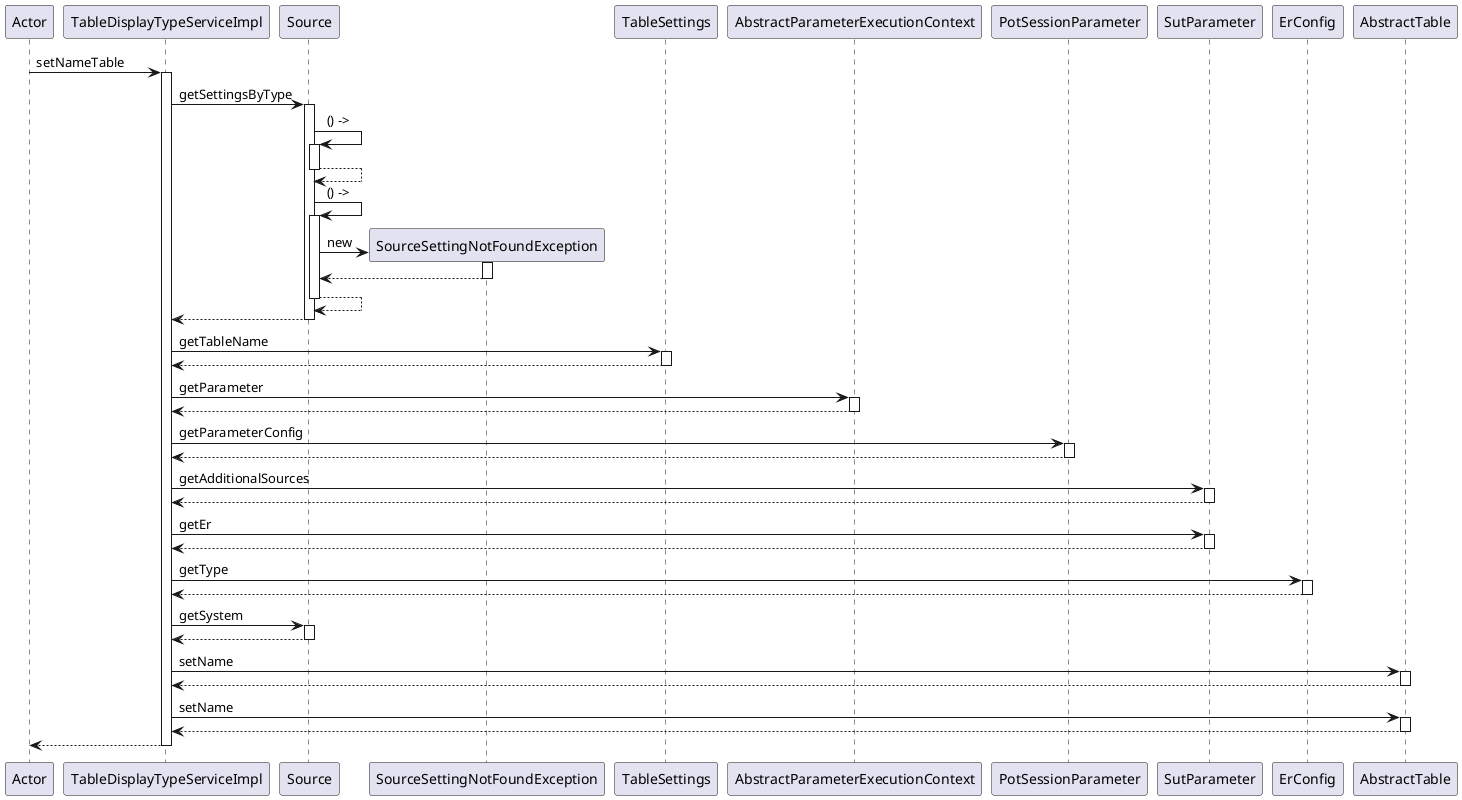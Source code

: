 @startuml
participant Actor
Actor -> TableDisplayTypeServiceImpl : setNameTable
activate TableDisplayTypeServiceImpl
TableDisplayTypeServiceImpl -> Source : getSettingsByType
activate Source
Source -> Source : () ->
activate Source
Source --> Source
deactivate Source
Source -> Source : () ->
activate Source
create SourceSettingNotFoundException
Source -> SourceSettingNotFoundException : new
activate SourceSettingNotFoundException
SourceSettingNotFoundException --> Source
deactivate SourceSettingNotFoundException
Source --> Source
deactivate Source
Source --> TableDisplayTypeServiceImpl
deactivate Source
TableDisplayTypeServiceImpl -> TableSettings : getTableName
activate TableSettings
TableSettings --> TableDisplayTypeServiceImpl
deactivate TableSettings
TableDisplayTypeServiceImpl -> AbstractParameterExecutionContext : getParameter
activate AbstractParameterExecutionContext
AbstractParameterExecutionContext --> TableDisplayTypeServiceImpl
deactivate AbstractParameterExecutionContext
TableDisplayTypeServiceImpl -> PotSessionParameter : getParameterConfig
activate PotSessionParameter
PotSessionParameter --> TableDisplayTypeServiceImpl
deactivate PotSessionParameter
TableDisplayTypeServiceImpl -> SutParameter : getAdditionalSources
activate SutParameter
SutParameter --> TableDisplayTypeServiceImpl
deactivate SutParameter
TableDisplayTypeServiceImpl -> SutParameter : getEr
activate SutParameter
SutParameter --> TableDisplayTypeServiceImpl
deactivate SutParameter
TableDisplayTypeServiceImpl -> ErConfig : getType
activate ErConfig
ErConfig --> TableDisplayTypeServiceImpl
deactivate ErConfig
TableDisplayTypeServiceImpl -> Source : getSystem
activate Source
Source --> TableDisplayTypeServiceImpl
deactivate Source
TableDisplayTypeServiceImpl -> AbstractTable : setName
activate AbstractTable
AbstractTable --> TableDisplayTypeServiceImpl
deactivate AbstractTable
TableDisplayTypeServiceImpl -> AbstractTable : setName
activate AbstractTable
AbstractTable --> TableDisplayTypeServiceImpl
deactivate AbstractTable
return
@enduml